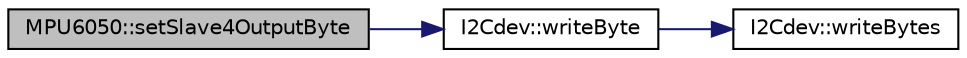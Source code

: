 digraph "MPU6050::setSlave4OutputByte"
{
  edge [fontname="Helvetica",fontsize="10",labelfontname="Helvetica",labelfontsize="10"];
  node [fontname="Helvetica",fontsize="10",shape=record];
  rankdir="LR";
  Node1218 [label="MPU6050::setSlave4OutputByte",height=0.2,width=0.4,color="black", fillcolor="grey75", style="filled", fontcolor="black"];
  Node1218 -> Node1219 [color="midnightblue",fontsize="10",style="solid",fontname="Helvetica"];
  Node1219 [label="I2Cdev::writeByte",height=0.2,width=0.4,color="black", fillcolor="white", style="filled",URL="$class_i2_cdev.html#aeb297637ef985cd562da465ba61b7042",tooltip="Write single byte to an 8-bit device register. "];
  Node1219 -> Node1220 [color="midnightblue",fontsize="10",style="solid",fontname="Helvetica"];
  Node1220 [label="I2Cdev::writeBytes",height=0.2,width=0.4,color="black", fillcolor="white", style="filled",URL="$class_i2_cdev.html#aa4e39cac6c0eac5112f9132084bcc93e"];
}
